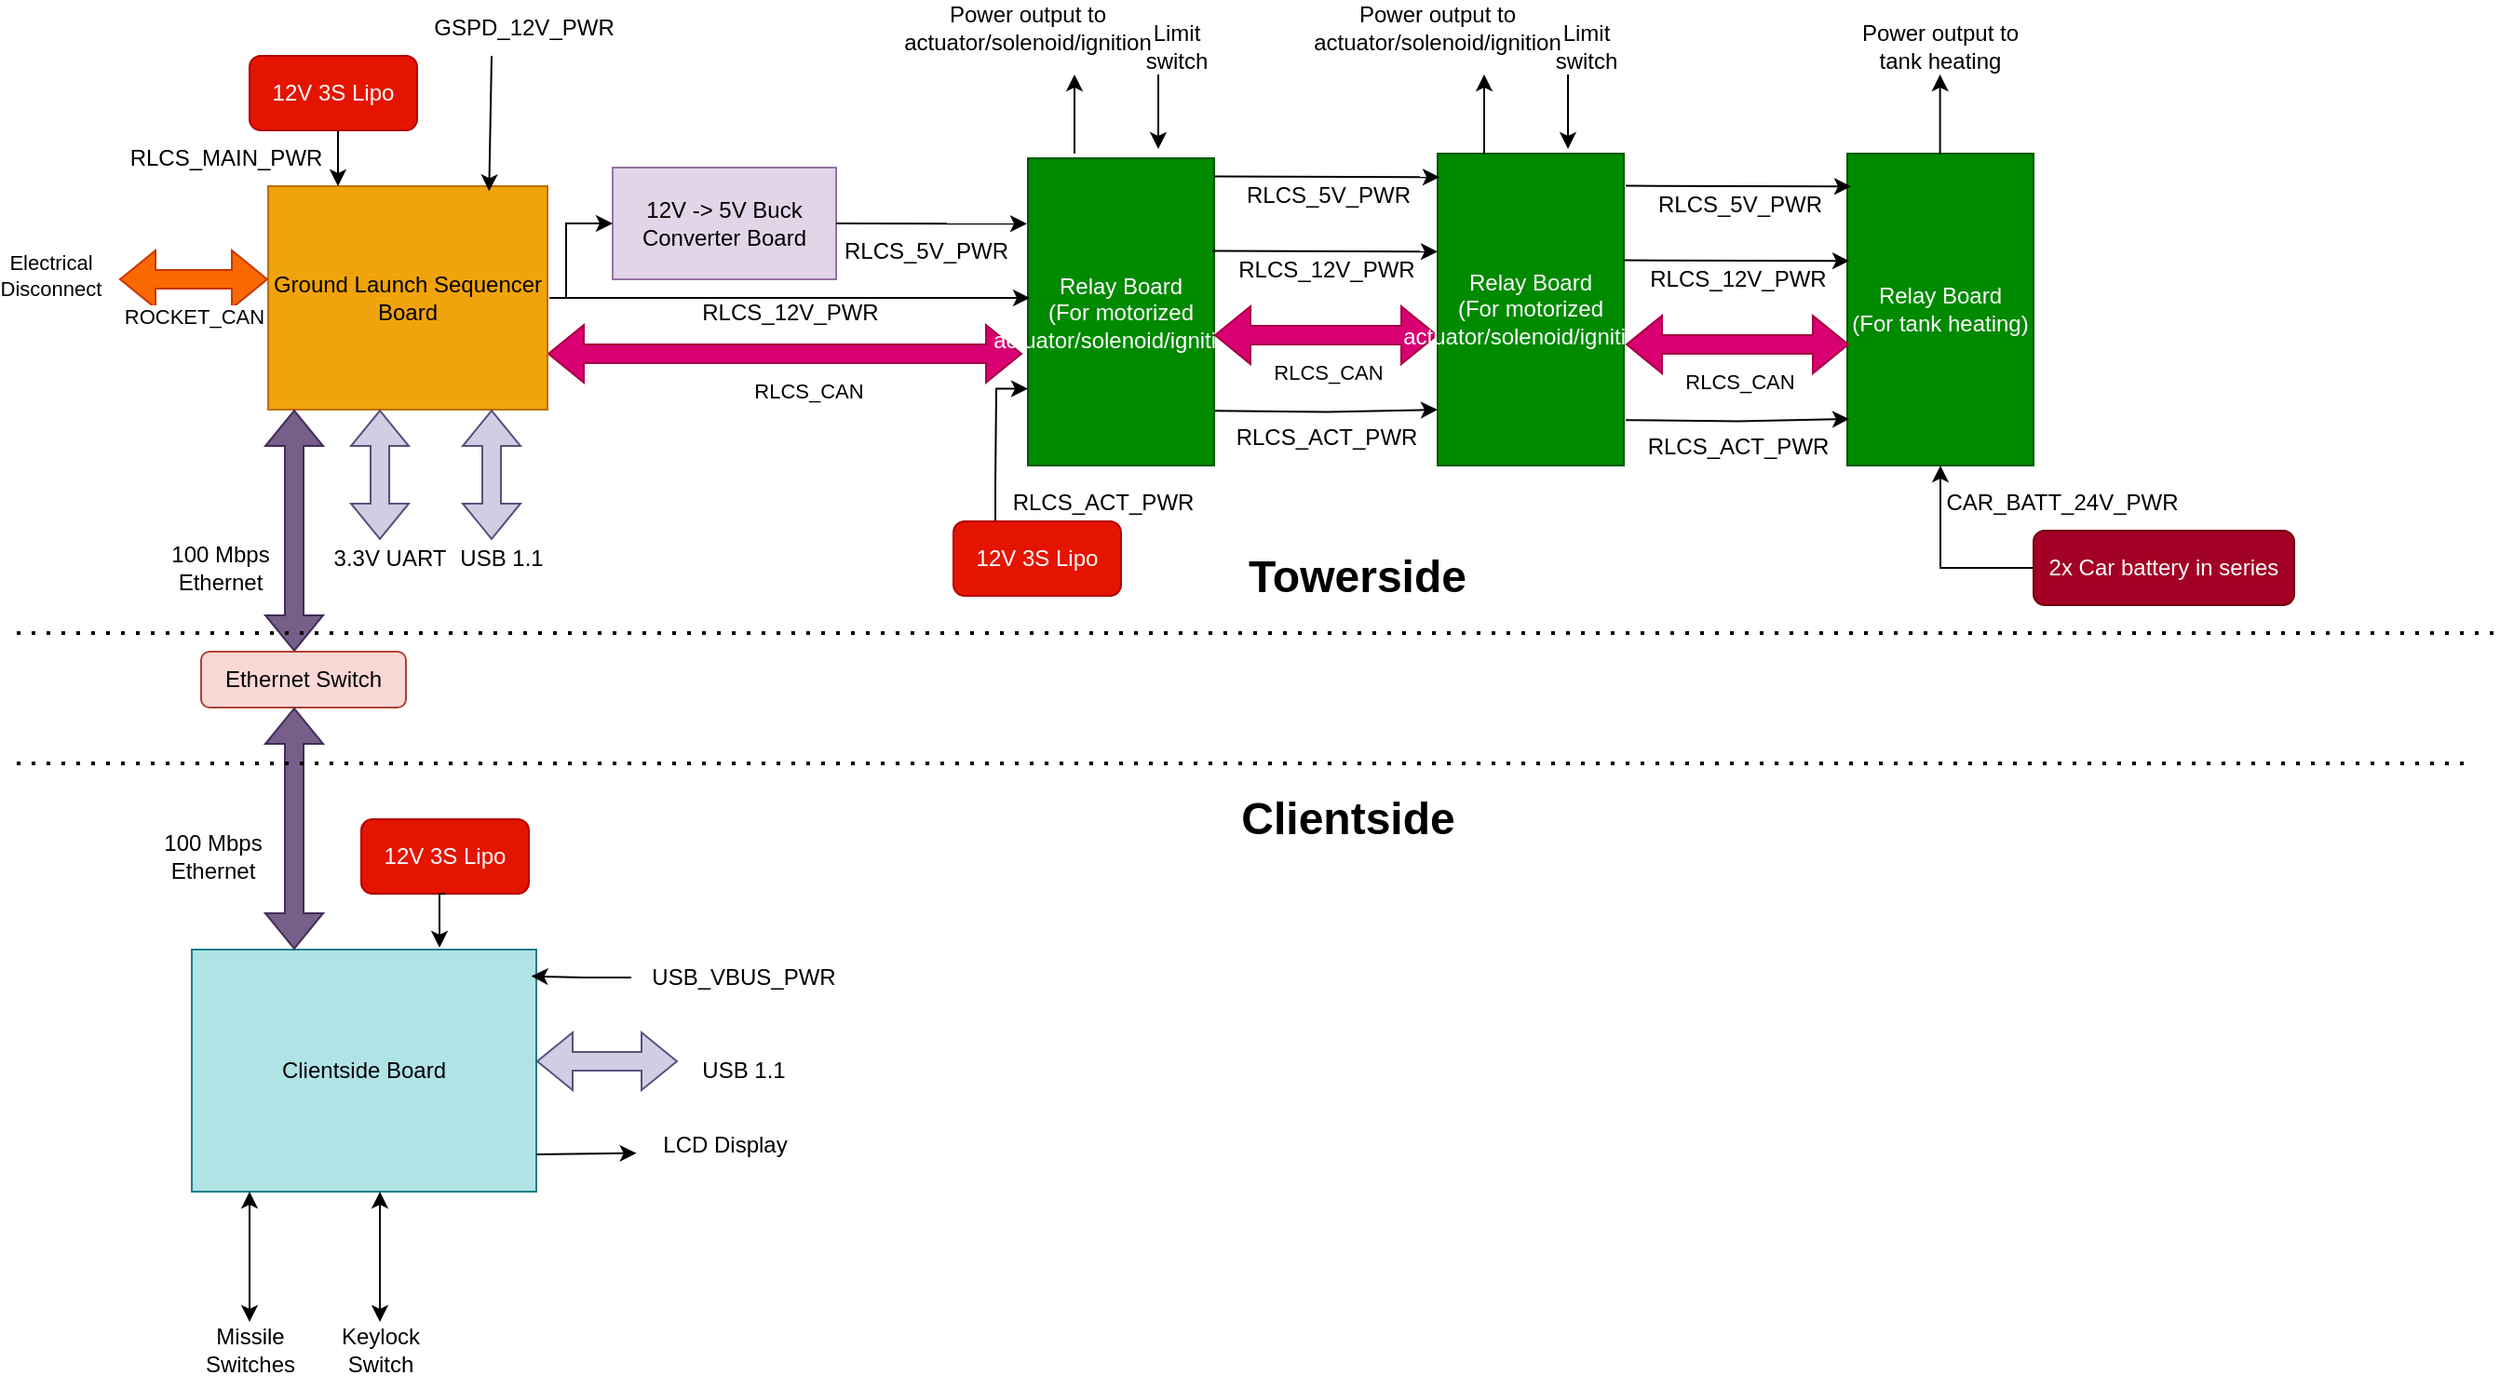 <mxfile version="28.2.5" pages="4">
  <diagram name="System Architecture" id="21cekb98lOXPzb_RpxWp">
    <mxGraphModel dx="2377" dy="1325" grid="1" gridSize="10" guides="1" tooltips="1" connect="1" arrows="1" fold="1" page="1" pageScale="1" pageWidth="827" pageHeight="1169" background="none" math="0" shadow="0">
      <root>
        <mxCell id="0" />
        <mxCell id="1" parent="0" />
        <mxCell id="pu4P01RbKX67M3HBGX0o-3" value="" style="shape=flexArrow;endArrow=classic;startArrow=classic;html=1;rounded=0;fillColor=#d80073;strokeColor=#A50040;exitX=1;exitY=0.5;exitDx=0;exitDy=0;" parent="1" edge="1">
          <mxGeometry width="100" height="100" relative="1" as="geometry">
            <mxPoint x="535" y="340" as="sourcePoint" />
            <mxPoint x="790" y="340" as="targetPoint" />
          </mxGeometry>
        </mxCell>
        <mxCell id="pu4P01RbKX67M3HBGX0o-4" value="RLCS_CAN" style="edgeLabel;html=1;align=center;verticalAlign=middle;resizable=0;points=[];" parent="pu4P01RbKX67M3HBGX0o-3" vertex="1" connectable="0">
          <mxGeometry x="0.105" y="-4" relative="1" as="geometry">
            <mxPoint x="-1" y="16" as="offset" />
          </mxGeometry>
        </mxCell>
        <mxCell id="pu4P01RbKX67M3HBGX0o-5" value="RLCS_12V_PWR" style="text;html=1;align=center;verticalAlign=middle;resizable=0;points=[];autosize=1;strokeColor=none;fillColor=none;" parent="1" vertex="1">
          <mxGeometry x="605" y="302.5" width="120" height="30" as="geometry" />
        </mxCell>
        <mxCell id="pu4P01RbKX67M3HBGX0o-6" value="Ground Launch Sequencer Board" style="rounded=0;whiteSpace=wrap;html=1;fillColor=#f0a30a;fontColor=#000000;strokeColor=#BD7000;" parent="1" vertex="1">
          <mxGeometry x="385" y="250" width="150" height="120" as="geometry" />
        </mxCell>
        <mxCell id="pu4P01RbKX67M3HBGX0o-26" style="edgeStyle=orthogonalEdgeStyle;rounded=0;orthogonalLoop=1;jettySize=auto;html=1;exitX=1;exitY=0.75;exitDx=0;exitDy=0;entryX=0;entryY=0.75;entryDx=0;entryDy=0;" parent="1" edge="1">
          <mxGeometry relative="1" as="geometry">
            <mxPoint x="893" y="370.65" as="sourcePoint" />
            <mxPoint x="1013" y="370.025" as="targetPoint" />
          </mxGeometry>
        </mxCell>
        <mxCell id="pu4P01RbKX67M3HBGX0o-7" value="&lt;div&gt;Relay Board&lt;/div&gt;&lt;div&gt;(For motorized actuator/solenoid/ignition)&lt;/div&gt;" style="rounded=0;whiteSpace=wrap;html=1;fillColor=#008a00;fontColor=#ffffff;strokeColor=#005700;" parent="1" vertex="1">
          <mxGeometry x="793" y="235" width="100" height="165" as="geometry" />
        </mxCell>
        <mxCell id="pu4P01RbKX67M3HBGX0o-10" value="" style="shape=flexArrow;endArrow=classic;startArrow=classic;html=1;rounded=0;fillColor=#d80073;strokeColor=#A50040;entryX=0;entryY=0.463;entryDx=0;entryDy=0;entryPerimeter=0;" parent="1" edge="1">
          <mxGeometry width="100" height="100" relative="1" as="geometry">
            <mxPoint x="893" y="330" as="sourcePoint" />
            <mxPoint x="1013" y="330.053" as="targetPoint" />
          </mxGeometry>
        </mxCell>
        <mxCell id="pu4P01RbKX67M3HBGX0o-11" value="RLCS_CAN" style="edgeLabel;html=1;align=center;verticalAlign=middle;resizable=0;points=[];" parent="pu4P01RbKX67M3HBGX0o-10" vertex="1" connectable="0">
          <mxGeometry x="0.105" y="-4" relative="1" as="geometry">
            <mxPoint x="-6" y="16" as="offset" />
          </mxGeometry>
        </mxCell>
        <mxCell id="pu4P01RbKX67M3HBGX0o-12" value="RLCS_12V_PWR" style="text;html=1;align=center;verticalAlign=middle;resizable=0;points=[];autosize=1;strokeColor=none;fillColor=none;" parent="1" vertex="1">
          <mxGeometry x="893" y="280" width="120" height="30" as="geometry" />
        </mxCell>
        <mxCell id="pu4P01RbKX67M3HBGX0o-13" value="&lt;div&gt;Relay Board&lt;/div&gt;&lt;div&gt;(For motorized actuator/solenoid/ignition)&lt;/div&gt;" style="rounded=0;whiteSpace=wrap;html=1;fillColor=#008a00;fontColor=#ffffff;strokeColor=#005700;" parent="1" vertex="1">
          <mxGeometry x="1013" y="232.5" width="100" height="167.5" as="geometry" />
        </mxCell>
        <mxCell id="pu4P01RbKX67M3HBGX0o-16" value="RLCS_ACT_PWR" style="text;html=1;align=center;verticalAlign=middle;resizable=0;points=[];autosize=1;strokeColor=none;fillColor=none;" parent="1" vertex="1">
          <mxGeometry x="893" y="370" width="120" height="30" as="geometry" />
        </mxCell>
        <mxCell id="pu4P01RbKX67M3HBGX0o-25" style="edgeStyle=orthogonalEdgeStyle;rounded=0;orthogonalLoop=1;jettySize=auto;html=1;exitX=0.25;exitY=0;exitDx=0;exitDy=0;entryX=0;entryY=0.75;entryDx=0;entryDy=0;" parent="1" source="pu4P01RbKX67M3HBGX0o-18" target="pu4P01RbKX67M3HBGX0o-7" edge="1">
          <mxGeometry relative="1" as="geometry">
            <Array as="points">
              <mxPoint x="776" y="410" />
              <mxPoint x="776" y="359" />
            </Array>
          </mxGeometry>
        </mxCell>
        <mxCell id="pu4P01RbKX67M3HBGX0o-18" value="12V 3S Lipo" style="rounded=1;whiteSpace=wrap;html=1;fillColor=#e51400;fontColor=#ffffff;strokeColor=#B20000;" parent="1" vertex="1">
          <mxGeometry x="753" y="430" width="90" height="40" as="geometry" />
        </mxCell>
        <mxCell id="pu4P01RbKX67M3HBGX0o-20" value="RLCS_ACT_PWR" style="text;html=1;align=center;verticalAlign=middle;resizable=0;points=[];autosize=1;strokeColor=none;fillColor=none;" parent="1" vertex="1">
          <mxGeometry x="773" y="405" width="120" height="30" as="geometry" />
        </mxCell>
        <mxCell id="pu4P01RbKX67M3HBGX0o-22" value="" style="endArrow=classic;html=1;rounded=0;entryX=0;entryY=0.273;entryDx=0;entryDy=0;exitX=1;exitY=0.25;exitDx=0;exitDy=0;entryPerimeter=0;" parent="1" edge="1">
          <mxGeometry width="50" height="50" relative="1" as="geometry">
            <mxPoint x="536" y="310" as="sourcePoint" />
            <mxPoint x="794" y="310.045" as="targetPoint" />
          </mxGeometry>
        </mxCell>
        <mxCell id="pu4P01RbKX67M3HBGX0o-27" value="" style="shape=flexArrow;endArrow=classic;startArrow=classic;html=1;rounded=0;fillColor=#76608a;strokeColor=#432D57;" parent="1" edge="1">
          <mxGeometry width="100" height="100" relative="1" as="geometry">
            <mxPoint x="399" y="500" as="sourcePoint" />
            <mxPoint x="399" y="370" as="targetPoint" />
          </mxGeometry>
        </mxCell>
        <mxCell id="pu4P01RbKX67M3HBGX0o-28" value="" style="shape=flexArrow;endArrow=classic;startArrow=classic;html=1;rounded=0;fillColor=#d0cee2;strokeColor=#56517e;" parent="1" edge="1">
          <mxGeometry width="100" height="100" relative="1" as="geometry">
            <mxPoint x="505" y="440" as="sourcePoint" />
            <mxPoint x="505" y="370" as="targetPoint" />
          </mxGeometry>
        </mxCell>
        <mxCell id="pu4P01RbKX67M3HBGX0o-29" value="&lt;div&gt;100 Mbps&lt;/div&gt;&lt;div&gt;Ethernet&lt;/div&gt;" style="text;html=1;align=center;verticalAlign=middle;resizable=0;points=[];autosize=1;strokeColor=none;fillColor=none;" parent="1" vertex="1">
          <mxGeometry x="319" y="435" width="80" height="40" as="geometry" />
        </mxCell>
        <mxCell id="pu4P01RbKX67M3HBGX0o-30" value="USB 1.1" style="text;html=1;align=center;verticalAlign=middle;resizable=0;points=[];autosize=1;strokeColor=none;fillColor=none;" parent="1" vertex="1">
          <mxGeometry x="475" y="435" width="70" height="30" as="geometry" />
        </mxCell>
        <mxCell id="pu4P01RbKX67M3HBGX0o-32" style="edgeStyle=orthogonalEdgeStyle;rounded=0;orthogonalLoop=1;jettySize=auto;html=1;exitX=0.75;exitY=1;exitDx=0;exitDy=0;entryX=0.25;entryY=0;entryDx=0;entryDy=0;" parent="1" source="pu4P01RbKX67M3HBGX0o-31" target="pu4P01RbKX67M3HBGX0o-6" edge="1">
          <mxGeometry relative="1" as="geometry" />
        </mxCell>
        <mxCell id="pu4P01RbKX67M3HBGX0o-31" value="12V 3S Lipo" style="rounded=1;whiteSpace=wrap;html=1;fillColor=#e51400;fontColor=#ffffff;strokeColor=#B20000;" parent="1" vertex="1">
          <mxGeometry x="375" y="180" width="90" height="40" as="geometry" />
        </mxCell>
        <mxCell id="pu4P01RbKX67M3HBGX0o-33" value="" style="endArrow=classic;html=1;rounded=0;entryX=0.791;entryY=0.022;entryDx=0;entryDy=0;entryPerimeter=0;" parent="1" target="pu4P01RbKX67M3HBGX0o-6" edge="1">
          <mxGeometry width="50" height="50" relative="1" as="geometry">
            <mxPoint x="505" y="180" as="sourcePoint" />
            <mxPoint x="555" y="130" as="targetPoint" />
          </mxGeometry>
        </mxCell>
        <mxCell id="pu4P01RbKX67M3HBGX0o-34" value="GSPD_12V_PWR" style="text;html=1;align=center;verticalAlign=middle;whiteSpace=wrap;rounded=0;" parent="1" vertex="1">
          <mxGeometry x="475" y="150" width="95" height="30" as="geometry" />
        </mxCell>
        <mxCell id="pu4P01RbKX67M3HBGX0o-36" value="Ethernet Switch" style="rounded=1;whiteSpace=wrap;html=1;fillColor=#fad9d5;strokeColor=#ae4132;" parent="1" vertex="1">
          <mxGeometry x="349" y="500" width="110" height="30" as="geometry" />
        </mxCell>
        <mxCell id="pu4P01RbKX67M3HBGX0o-37" value="Clientside Board" style="rounded=0;whiteSpace=wrap;html=1;fillColor=#b0e3e6;strokeColor=#0e8088;" parent="1" vertex="1">
          <mxGeometry x="344" y="660" width="185" height="130" as="geometry" />
        </mxCell>
        <mxCell id="pu4P01RbKX67M3HBGX0o-38" value="&lt;div&gt;100 Mbps&lt;/div&gt;&lt;div&gt;Ethernet&lt;/div&gt;" style="text;html=1;align=center;verticalAlign=middle;resizable=0;points=[];autosize=1;strokeColor=none;fillColor=none;" parent="1" vertex="1">
          <mxGeometry x="315" y="590" width="80" height="40" as="geometry" />
        </mxCell>
        <mxCell id="pu4P01RbKX67M3HBGX0o-39" value="" style="shape=flexArrow;endArrow=classic;startArrow=classic;html=1;rounded=0;fillColor=#76608a;strokeColor=#432D57;" parent="1" edge="1">
          <mxGeometry width="100" height="100" relative="1" as="geometry">
            <mxPoint x="399" y="660" as="sourcePoint" />
            <mxPoint x="399" y="530" as="targetPoint" />
          </mxGeometry>
        </mxCell>
        <mxCell id="pu4P01RbKX67M3HBGX0o-40" value="RLCS_MAIN_PWR" style="text;html=1;align=center;verticalAlign=middle;whiteSpace=wrap;rounded=0;" parent="1" vertex="1">
          <mxGeometry x="315" y="220" width="95" height="30" as="geometry" />
        </mxCell>
        <mxCell id="pu4P01RbKX67M3HBGX0o-42" value="" style="shape=flexArrow;endArrow=classic;startArrow=classic;html=1;rounded=0;fillColor=#fa6800;strokeColor=#C73500;" parent="1" edge="1">
          <mxGeometry width="100" height="100" relative="1" as="geometry">
            <mxPoint x="305" y="300" as="sourcePoint" />
            <mxPoint x="385" y="300" as="targetPoint" />
          </mxGeometry>
        </mxCell>
        <mxCell id="pu4P01RbKX67M3HBGX0o-43" value="ROCKET_CAN" style="edgeLabel;html=1;align=center;verticalAlign=middle;resizable=0;points=[];" parent="pu4P01RbKX67M3HBGX0o-42" vertex="1" connectable="0">
          <mxGeometry x="0.105" y="-4" relative="1" as="geometry">
            <mxPoint x="-4" y="16" as="offset" />
          </mxGeometry>
        </mxCell>
        <mxCell id="pu4P01RbKX67M3HBGX0o-44" value="&lt;div&gt;Electrical&lt;/div&gt;&lt;div&gt;Disconnect&lt;/div&gt;" style="edgeLabel;html=1;align=center;verticalAlign=middle;resizable=0;points=[];" parent="1" vertex="1" connectable="0">
          <mxGeometry x="300" y="360" as="geometry">
            <mxPoint x="-32" y="-62" as="offset" />
          </mxGeometry>
        </mxCell>
        <mxCell id="pu4P01RbKX67M3HBGX0o-45" value="" style="endArrow=none;dashed=1;html=1;dashPattern=1 3;strokeWidth=2;rounded=0;" parent="1" edge="1">
          <mxGeometry width="50" height="50" relative="1" as="geometry">
            <mxPoint x="250" y="490" as="sourcePoint" />
            <mxPoint x="1580" y="490" as="targetPoint" />
          </mxGeometry>
        </mxCell>
        <mxCell id="pu4P01RbKX67M3HBGX0o-46" value="&lt;h1&gt;Towerside&lt;/h1&gt;" style="text;html=1;align=center;verticalAlign=middle;whiteSpace=wrap;rounded=0;" parent="1" vertex="1">
          <mxGeometry x="940" y="445" width="60" height="30" as="geometry" />
        </mxCell>
        <mxCell id="pu4P01RbKX67M3HBGX0o-47" value="" style="endArrow=none;dashed=1;html=1;dashPattern=1 3;strokeWidth=2;rounded=0;" parent="1" edge="1">
          <mxGeometry width="50" height="50" relative="1" as="geometry">
            <mxPoint x="250" y="560" as="sourcePoint" />
            <mxPoint x="1570" y="560" as="targetPoint" />
          </mxGeometry>
        </mxCell>
        <mxCell id="pu4P01RbKX67M3HBGX0o-48" value="&lt;h1&gt;Clientside&lt;/h1&gt;" style="text;html=1;align=center;verticalAlign=middle;whiteSpace=wrap;rounded=0;" parent="1" vertex="1">
          <mxGeometry x="935" y="575" width="60" height="30" as="geometry" />
        </mxCell>
        <mxCell id="pu4P01RbKX67M3HBGX0o-50" value="" style="endArrow=classic;html=1;rounded=0;" parent="1" edge="1">
          <mxGeometry width="50" height="50" relative="1" as="geometry">
            <mxPoint x="818" y="232.5" as="sourcePoint" />
            <mxPoint x="818" y="190" as="targetPoint" />
          </mxGeometry>
        </mxCell>
        <mxCell id="pu4P01RbKX67M3HBGX0o-51" value="Power output to actuator/solenoid/ignition" style="text;html=1;align=center;verticalAlign=middle;whiteSpace=wrap;rounded=0;" parent="1" vertex="1">
          <mxGeometry x="743" y="150" width="100" height="30" as="geometry" />
        </mxCell>
        <mxCell id="pu4P01RbKX67M3HBGX0o-52" value="" style="endArrow=classic;html=1;rounded=0;" parent="1" edge="1">
          <mxGeometry width="50" height="50" relative="1" as="geometry">
            <mxPoint x="863" y="190" as="sourcePoint" />
            <mxPoint x="863" y="230" as="targetPoint" />
          </mxGeometry>
        </mxCell>
        <mxCell id="pu4P01RbKX67M3HBGX0o-53" value="&lt;div&gt;Limit switch&lt;/div&gt;" style="text;html=1;align=center;verticalAlign=middle;whiteSpace=wrap;rounded=0;" parent="1" vertex="1">
          <mxGeometry x="843" y="160" width="60" height="30" as="geometry" />
        </mxCell>
        <mxCell id="pu4P01RbKX67M3HBGX0o-57" value="" style="endArrow=classic;html=1;rounded=0;" parent="1" edge="1">
          <mxGeometry width="50" height="50" relative="1" as="geometry">
            <mxPoint x="1038" y="232.5" as="sourcePoint" />
            <mxPoint x="1038" y="190" as="targetPoint" />
          </mxGeometry>
        </mxCell>
        <mxCell id="pu4P01RbKX67M3HBGX0o-58" value="Power output to actuator/solenoid/ignition" style="text;html=1;align=center;verticalAlign=middle;whiteSpace=wrap;rounded=0;" parent="1" vertex="1">
          <mxGeometry x="963" y="150" width="100" height="30" as="geometry" />
        </mxCell>
        <mxCell id="pu4P01RbKX67M3HBGX0o-59" value="" style="endArrow=classic;html=1;rounded=0;" parent="1" edge="1">
          <mxGeometry width="50" height="50" relative="1" as="geometry">
            <mxPoint x="1083" y="190" as="sourcePoint" />
            <mxPoint x="1083" y="230" as="targetPoint" />
          </mxGeometry>
        </mxCell>
        <mxCell id="pu4P01RbKX67M3HBGX0o-60" value="&lt;div&gt;Limit switch&lt;/div&gt;" style="text;html=1;align=center;verticalAlign=middle;whiteSpace=wrap;rounded=0;" parent="1" vertex="1">
          <mxGeometry x="1063" y="160" width="60" height="30" as="geometry" />
        </mxCell>
        <mxCell id="pu4P01RbKX67M3HBGX0o-65" value="&lt;div&gt;Relay Board&lt;/div&gt;&lt;div&gt;(For tank heating)&lt;/div&gt;" style="rounded=0;whiteSpace=wrap;html=1;fillColor=#008a00;fontColor=#ffffff;strokeColor=#005700;" parent="1" vertex="1">
          <mxGeometry x="1233" y="232.5" width="100" height="167.5" as="geometry" />
        </mxCell>
        <mxCell id="pu4P01RbKX67M3HBGX0o-68" value="" style="endArrow=classic;html=1;rounded=0;entryX=0.01;entryY=0.301;entryDx=0;entryDy=0;entryPerimeter=0;" parent="1" edge="1">
          <mxGeometry width="50" height="50" relative="1" as="geometry">
            <mxPoint x="892" y="284.76" as="sourcePoint" />
            <mxPoint x="1013" y="285.178" as="targetPoint" />
          </mxGeometry>
        </mxCell>
        <mxCell id="pu4P01RbKX67M3HBGX0o-69" value="Power output to tank heating" style="text;html=1;align=center;verticalAlign=middle;whiteSpace=wrap;rounded=0;" parent="1" vertex="1">
          <mxGeometry x="1233" y="160" width="100" height="30" as="geometry" />
        </mxCell>
        <mxCell id="pu4P01RbKX67M3HBGX0o-70" value="" style="endArrow=classic;html=1;rounded=0;" parent="1" edge="1">
          <mxGeometry width="50" height="50" relative="1" as="geometry">
            <mxPoint x="1282.81" y="232.5" as="sourcePoint" />
            <mxPoint x="1282.81" y="190" as="targetPoint" />
          </mxGeometry>
        </mxCell>
        <mxCell id="pu4P01RbKX67M3HBGX0o-71" value="CAR_BATT_24V_PWR" style="text;html=1;align=center;verticalAlign=middle;resizable=0;points=[];autosize=1;strokeColor=none;fillColor=none;" parent="1" vertex="1">
          <mxGeometry x="1273" y="405" width="150" height="30" as="geometry" />
        </mxCell>
        <mxCell id="pu4P01RbKX67M3HBGX0o-72" value="2x Car battery in series" style="rounded=1;whiteSpace=wrap;html=1;fillColor=#a20025;fontColor=#ffffff;strokeColor=#6F0000;" parent="1" vertex="1">
          <mxGeometry x="1333" y="435" width="140" height="40" as="geometry" />
        </mxCell>
        <mxCell id="pu4P01RbKX67M3HBGX0o-73" value="" style="endArrow=classic;html=1;rounded=0;entryX=0.5;entryY=1;entryDx=0;entryDy=0;" parent="1" target="pu4P01RbKX67M3HBGX0o-65" edge="1">
          <mxGeometry width="50" height="50" relative="1" as="geometry">
            <mxPoint x="1333" y="455" as="sourcePoint" />
            <mxPoint x="1383" y="405" as="targetPoint" />
            <Array as="points">
              <mxPoint x="1283" y="455" />
            </Array>
          </mxGeometry>
        </mxCell>
        <mxCell id="pu4P01RbKX67M3HBGX0o-74" value="" style="endArrow=classic;startArrow=classic;html=1;rounded=0;" parent="1" edge="1">
          <mxGeometry width="50" height="50" relative="1" as="geometry">
            <mxPoint x="375" y="860" as="sourcePoint" />
            <mxPoint x="375" y="790" as="targetPoint" />
          </mxGeometry>
        </mxCell>
        <mxCell id="pu4P01RbKX67M3HBGX0o-75" value="&lt;div&gt;Missile&lt;/div&gt;&lt;div&gt;Switches&lt;/div&gt;" style="text;html=1;align=center;verticalAlign=middle;resizable=0;points=[];autosize=1;strokeColor=none;fillColor=none;" parent="1" vertex="1">
          <mxGeometry x="340" y="855" width="70" height="40" as="geometry" />
        </mxCell>
        <mxCell id="pu4P01RbKX67M3HBGX0o-77" value="" style="shape=flexArrow;endArrow=classic;startArrow=classic;html=1;rounded=0;fillColor=#d0cee2;strokeColor=#56517e;" parent="1" edge="1">
          <mxGeometry width="100" height="100" relative="1" as="geometry">
            <mxPoint x="445" y="440" as="sourcePoint" />
            <mxPoint x="445" y="370" as="targetPoint" />
          </mxGeometry>
        </mxCell>
        <mxCell id="pu4P01RbKX67M3HBGX0o-78" value="3.3V UART" style="text;html=1;align=center;verticalAlign=middle;resizable=0;points=[];autosize=1;strokeColor=none;fillColor=none;" parent="1" vertex="1">
          <mxGeometry x="410" y="435" width="80" height="30" as="geometry" />
        </mxCell>
        <mxCell id="pu4P01RbKX67M3HBGX0o-79" value="12V 3S Lipo" style="rounded=1;whiteSpace=wrap;html=1;fillColor=#e51400;fontColor=#ffffff;strokeColor=#B20000;" parent="1" vertex="1">
          <mxGeometry x="435" y="590" width="90" height="40" as="geometry" />
        </mxCell>
        <mxCell id="pu4P01RbKX67M3HBGX0o-80" style="edgeStyle=orthogonalEdgeStyle;rounded=0;orthogonalLoop=1;jettySize=auto;html=1;exitX=0.5;exitY=1;exitDx=0;exitDy=0;entryX=0.719;entryY=-0.008;entryDx=0;entryDy=0;entryPerimeter=0;" parent="1" source="pu4P01RbKX67M3HBGX0o-79" target="pu4P01RbKX67M3HBGX0o-37" edge="1">
          <mxGeometry relative="1" as="geometry" />
        </mxCell>
        <mxCell id="pu4P01RbKX67M3HBGX0o-81" value="" style="endArrow=classic;startArrow=classic;html=1;rounded=0;" parent="1" edge="1">
          <mxGeometry width="50" height="50" relative="1" as="geometry">
            <mxPoint x="445" y="860" as="sourcePoint" />
            <mxPoint x="445" y="790" as="targetPoint" />
          </mxGeometry>
        </mxCell>
        <mxCell id="pu4P01RbKX67M3HBGX0o-82" value="&lt;div&gt;Keylock&lt;/div&gt;&lt;div&gt;Switch&lt;/div&gt;" style="text;html=1;align=center;verticalAlign=middle;resizable=0;points=[];autosize=1;strokeColor=none;fillColor=none;" parent="1" vertex="1">
          <mxGeometry x="410" y="855" width="70" height="40" as="geometry" />
        </mxCell>
        <mxCell id="pu4P01RbKX67M3HBGX0o-83" value="&lt;div&gt;LCD Display&lt;/div&gt;" style="text;html=1;align=center;verticalAlign=middle;resizable=0;points=[];autosize=1;strokeColor=none;fillColor=none;" parent="1" vertex="1">
          <mxGeometry x="585" y="750" width="90" height="30" as="geometry" />
        </mxCell>
        <mxCell id="pu4P01RbKX67M3HBGX0o-84" value="" style="endArrow=classic;html=1;rounded=0;entryX=-0.024;entryY=0.644;entryDx=0;entryDy=0;entryPerimeter=0;" parent="1" target="pu4P01RbKX67M3HBGX0o-83" edge="1">
          <mxGeometry width="50" height="50" relative="1" as="geometry">
            <mxPoint x="529" y="770" as="sourcePoint" />
            <mxPoint x="579" y="720" as="targetPoint" />
          </mxGeometry>
        </mxCell>
        <mxCell id="pu4P01RbKX67M3HBGX0o-87" value="" style="shape=flexArrow;endArrow=classic;startArrow=classic;html=1;rounded=0;fillColor=#d0cee2;strokeColor=#56517e;entryX=0.994;entryY=0.444;entryDx=0;entryDy=0;entryPerimeter=0;" parent="1" edge="1">
          <mxGeometry width="100" height="100" relative="1" as="geometry">
            <mxPoint x="605" y="720" as="sourcePoint" />
            <mxPoint x="529.0" y="720" as="targetPoint" />
          </mxGeometry>
        </mxCell>
        <mxCell id="pu4P01RbKX67M3HBGX0o-88" value="USB 1.1" style="text;html=1;align=center;verticalAlign=middle;resizable=0;points=[];autosize=1;strokeColor=none;fillColor=none;" parent="1" vertex="1">
          <mxGeometry x="605" y="710" width="70" height="30" as="geometry" />
        </mxCell>
        <mxCell id="pu4P01RbKX67M3HBGX0o-89" value="USB_VBUS_PWR" style="text;html=1;align=center;verticalAlign=middle;resizable=0;points=[];autosize=1;strokeColor=none;fillColor=none;" parent="1" vertex="1">
          <mxGeometry x="580" y="660" width="120" height="30" as="geometry" />
        </mxCell>
        <mxCell id="pu4P01RbKX67M3HBGX0o-90" style="edgeStyle=orthogonalEdgeStyle;rounded=0;orthogonalLoop=1;jettySize=auto;html=1;entryX=0.985;entryY=0.11;entryDx=0;entryDy=0;entryPerimeter=0;" parent="1" source="pu4P01RbKX67M3HBGX0o-89" target="pu4P01RbKX67M3HBGX0o-37" edge="1">
          <mxGeometry relative="1" as="geometry" />
        </mxCell>
        <mxCell id="Ey_iDNiBJkRULZM1b-Wu-1" value="12V -&amp;gt; 5V Buck Converter Board" style="rounded=0;whiteSpace=wrap;html=1;fillColor=#e1d5e7;strokeColor=#9673a6;" vertex="1" parent="1">
          <mxGeometry x="570" y="240" width="120" height="60" as="geometry" />
        </mxCell>
        <mxCell id="Ey_iDNiBJkRULZM1b-Wu-2" value="" style="endArrow=classic;html=1;rounded=0;entryX=0;entryY=0.5;entryDx=0;entryDy=0;" edge="1" parent="1" target="Ey_iDNiBJkRULZM1b-Wu-1">
          <mxGeometry width="50" height="50" relative="1" as="geometry">
            <mxPoint x="545" y="310" as="sourcePoint" />
            <mxPoint x="595" y="260" as="targetPoint" />
            <Array as="points">
              <mxPoint x="545" y="270" />
            </Array>
          </mxGeometry>
        </mxCell>
        <mxCell id="Ey_iDNiBJkRULZM1b-Wu-3" value="" style="endArrow=classic;html=1;rounded=0;entryX=-0.005;entryY=0.213;entryDx=0;entryDy=0;entryPerimeter=0;" edge="1" parent="1" target="pu4P01RbKX67M3HBGX0o-7">
          <mxGeometry width="50" height="50" relative="1" as="geometry">
            <mxPoint x="690" y="270" as="sourcePoint" />
            <mxPoint x="790" y="270" as="targetPoint" />
          </mxGeometry>
        </mxCell>
        <mxCell id="Ey_iDNiBJkRULZM1b-Wu-4" value="RLCS_5V_PWR" style="text;html=1;align=center;verticalAlign=middle;resizable=0;points=[];autosize=1;strokeColor=none;fillColor=none;" vertex="1" parent="1">
          <mxGeometry x="683" y="270" width="110" height="30" as="geometry" />
        </mxCell>
        <mxCell id="Ey_iDNiBJkRULZM1b-Wu-5" value="RLCS_5V_PWR" style="text;html=1;align=center;verticalAlign=middle;resizable=0;points=[];autosize=1;strokeColor=none;fillColor=none;" vertex="1" parent="1">
          <mxGeometry x="899" y="240" width="110" height="30" as="geometry" />
        </mxCell>
        <mxCell id="Ey_iDNiBJkRULZM1b-Wu-6" value="" style="endArrow=classic;html=1;rounded=0;entryX=0.01;entryY=0.301;entryDx=0;entryDy=0;entryPerimeter=0;" edge="1" parent="1">
          <mxGeometry width="50" height="50" relative="1" as="geometry">
            <mxPoint x="893" y="244.76" as="sourcePoint" />
            <mxPoint x="1014" y="245.178" as="targetPoint" />
          </mxGeometry>
        </mxCell>
        <mxCell id="Ey_iDNiBJkRULZM1b-Wu-7" style="edgeStyle=orthogonalEdgeStyle;rounded=0;orthogonalLoop=1;jettySize=auto;html=1;exitX=1;exitY=0.75;exitDx=0;exitDy=0;entryX=0;entryY=0.75;entryDx=0;entryDy=0;" edge="1" parent="1">
          <mxGeometry relative="1" as="geometry">
            <mxPoint x="1114" y="375.65" as="sourcePoint" />
            <mxPoint x="1234" y="375.025" as="targetPoint" />
          </mxGeometry>
        </mxCell>
        <mxCell id="Ey_iDNiBJkRULZM1b-Wu-8" value="" style="shape=flexArrow;endArrow=classic;startArrow=classic;html=1;rounded=0;fillColor=#d80073;strokeColor=#A50040;entryX=0;entryY=0.463;entryDx=0;entryDy=0;entryPerimeter=0;" edge="1" parent="1">
          <mxGeometry width="100" height="100" relative="1" as="geometry">
            <mxPoint x="1114" y="335" as="sourcePoint" />
            <mxPoint x="1234" y="335.053" as="targetPoint" />
          </mxGeometry>
        </mxCell>
        <mxCell id="Ey_iDNiBJkRULZM1b-Wu-9" value="RLCS_CAN" style="edgeLabel;html=1;align=center;verticalAlign=middle;resizable=0;points=[];" vertex="1" connectable="0" parent="Ey_iDNiBJkRULZM1b-Wu-8">
          <mxGeometry x="0.105" y="-4" relative="1" as="geometry">
            <mxPoint x="-6" y="16" as="offset" />
          </mxGeometry>
        </mxCell>
        <mxCell id="Ey_iDNiBJkRULZM1b-Wu-10" value="RLCS_12V_PWR" style="text;html=1;align=center;verticalAlign=middle;resizable=0;points=[];autosize=1;strokeColor=none;fillColor=none;" vertex="1" parent="1">
          <mxGeometry x="1114" y="285" width="120" height="30" as="geometry" />
        </mxCell>
        <mxCell id="Ey_iDNiBJkRULZM1b-Wu-11" value="RLCS_ACT_PWR" style="text;html=1;align=center;verticalAlign=middle;resizable=0;points=[];autosize=1;strokeColor=none;fillColor=none;" vertex="1" parent="1">
          <mxGeometry x="1114" y="375" width="120" height="30" as="geometry" />
        </mxCell>
        <mxCell id="Ey_iDNiBJkRULZM1b-Wu-12" value="" style="endArrow=classic;html=1;rounded=0;entryX=0.01;entryY=0.301;entryDx=0;entryDy=0;entryPerimeter=0;" edge="1" parent="1">
          <mxGeometry width="50" height="50" relative="1" as="geometry">
            <mxPoint x="1113" y="289.76" as="sourcePoint" />
            <mxPoint x="1234" y="290.178" as="targetPoint" />
          </mxGeometry>
        </mxCell>
        <mxCell id="Ey_iDNiBJkRULZM1b-Wu-13" value="RLCS_5V_PWR" style="text;html=1;align=center;verticalAlign=middle;resizable=0;points=[];autosize=1;strokeColor=none;fillColor=none;" vertex="1" parent="1">
          <mxGeometry x="1120" y="245" width="110" height="30" as="geometry" />
        </mxCell>
        <mxCell id="Ey_iDNiBJkRULZM1b-Wu-14" value="" style="endArrow=classic;html=1;rounded=0;entryX=0.01;entryY=0.301;entryDx=0;entryDy=0;entryPerimeter=0;" edge="1" parent="1">
          <mxGeometry width="50" height="50" relative="1" as="geometry">
            <mxPoint x="1114" y="249.76" as="sourcePoint" />
            <mxPoint x="1235" y="250.178" as="targetPoint" />
          </mxGeometry>
        </mxCell>
      </root>
    </mxGraphModel>
  </diagram>
  <diagram id="gSqf4aXHBQe4CGsvw2W1" name="Ground Launch Sequencer Board">
    <mxGraphModel dx="1426" dy="795" grid="1" gridSize="10" guides="1" tooltips="1" connect="1" arrows="1" fold="1" page="1" pageScale="1" pageWidth="1169" pageHeight="827" math="0" shadow="0">
      <root>
        <mxCell id="0" />
        <mxCell id="1" parent="0" />
        <mxCell id="qdDsLHyzKveJU3ITfmSE-1" value="&lt;div&gt;Micro-Controller&lt;/div&gt;&lt;div&gt;STM32H753ZIT6&lt;/div&gt;" style="rounded=0;whiteSpace=wrap;html=1;fillColor=#e51400;strokeColor=#B20000;fontColor=#ffffff;" parent="1" vertex="1">
          <mxGeometry x="510" y="280" width="200" height="330" as="geometry" />
        </mxCell>
        <mxCell id="HoFPzHtr6OF-qo0QC_54-1" value="" style="endArrow=classic;startArrow=classic;html=1;rounded=0;" parent="1" edge="1">
          <mxGeometry width="50" height="50" relative="1" as="geometry">
            <mxPoint x="400" y="320" as="sourcePoint" />
            <mxPoint x="510" y="320" as="targetPoint" />
          </mxGeometry>
        </mxCell>
        <mxCell id="HoFPzHtr6OF-qo0QC_54-2" value="MII + MDIO" style="text;html=1;align=center;verticalAlign=middle;resizable=0;points=[];autosize=1;strokeColor=none;fillColor=none;" parent="1" vertex="1">
          <mxGeometry x="410" y="290" width="90" height="30" as="geometry" />
        </mxCell>
        <mxCell id="HoFPzHtr6OF-qo0QC_54-4" value="&lt;div&gt;Ethernet PHY&lt;/div&gt;&lt;div&gt;KSZ8001&lt;/div&gt;" style="rounded=0;whiteSpace=wrap;html=1;fillColor=#008a00;strokeColor=#005700;fontColor=#ffffff;" parent="1" vertex="1">
          <mxGeometry x="280" y="290" width="120" height="60" as="geometry" />
        </mxCell>
        <mxCell id="XH1Xhjpc8VRsZA--ubRQ-1" value="" style="endArrow=classic;startArrow=classic;html=1;rounded=0;" parent="1" edge="1">
          <mxGeometry width="50" height="50" relative="1" as="geometry">
            <mxPoint x="190" y="320" as="sourcePoint" />
            <mxPoint x="280" y="320" as="targetPoint" />
          </mxGeometry>
        </mxCell>
        <mxCell id="XH1Xhjpc8VRsZA--ubRQ-2" value="Ethernet" style="text;html=1;align=center;verticalAlign=middle;resizable=0;points=[];autosize=1;strokeColor=none;fillColor=none;" parent="1" vertex="1">
          <mxGeometry x="200" y="290" width="70" height="30" as="geometry" />
        </mxCell>
        <mxCell id="XH1Xhjpc8VRsZA--ubRQ-4" value="&lt;div&gt;Ethernet Jack with Magnet&lt;/div&gt;&lt;div&gt;RJMG1BD3B8K1ANR&lt;/div&gt;" style="rounded=0;whiteSpace=wrap;html=1;fillColor=#bac8d3;strokeColor=#23445d;" parent="1" vertex="1">
          <mxGeometry x="60" y="290" width="130" height="60" as="geometry" />
        </mxCell>
        <mxCell id="ubYwXcn9aYm7zvfCdxok-1" value="&lt;div&gt;CAN Transceiver&lt;/div&gt;&lt;div&gt;MCP2515&lt;/div&gt;" style="rounded=0;whiteSpace=wrap;html=1;fillColor=#CC6600;strokeColor=#BD7000;fontColor=#000000;" parent="1" vertex="1">
          <mxGeometry x="285" y="450" width="120" height="60" as="geometry" />
        </mxCell>
        <mxCell id="ubYwXcn9aYm7zvfCdxok-2" value="&lt;div&gt;CAN Transceiver&lt;/div&gt;&lt;div&gt;MCP2515&lt;/div&gt;" style="rounded=0;whiteSpace=wrap;html=1;fillColor=#CC6600;strokeColor=#BD7000;fontColor=#000000;" parent="1" vertex="1">
          <mxGeometry x="285" y="540" width="120" height="60" as="geometry" />
        </mxCell>
        <mxCell id="ubYwXcn9aYm7zvfCdxok-3" value="" style="endArrow=classic;startArrow=classic;html=1;rounded=0;" parent="1" edge="1">
          <mxGeometry width="50" height="50" relative="1" as="geometry">
            <mxPoint x="400" y="478.69" as="sourcePoint" />
            <mxPoint x="510" y="478.69" as="targetPoint" />
          </mxGeometry>
        </mxCell>
        <mxCell id="ubYwXcn9aYm7zvfCdxok-4" value="CAN TX/RX" style="text;html=1;align=center;verticalAlign=middle;resizable=0;points=[];autosize=1;strokeColor=none;fillColor=none;" parent="1" vertex="1">
          <mxGeometry x="410" y="480" width="90" height="30" as="geometry" />
        </mxCell>
        <mxCell id="ubYwXcn9aYm7zvfCdxok-5" value="" style="endArrow=classic;startArrow=classic;html=1;rounded=0;" parent="1" edge="1">
          <mxGeometry width="50" height="50" relative="1" as="geometry">
            <mxPoint x="405" y="553.83" as="sourcePoint" />
            <mxPoint x="515" y="553.83" as="targetPoint" />
          </mxGeometry>
        </mxCell>
        <mxCell id="ubYwXcn9aYm7zvfCdxok-6" value="CAN TX/RX" style="text;html=1;align=center;verticalAlign=middle;resizable=0;points=[];autosize=1;strokeColor=none;fillColor=none;" parent="1" vertex="1">
          <mxGeometry x="415" y="554.83" width="90" height="30" as="geometry" />
        </mxCell>
        <mxCell id="ubYwXcn9aYm7zvfCdxok-7" value="" style="endArrow=classic;startArrow=classic;html=1;rounded=0;" parent="1" edge="1">
          <mxGeometry width="50" height="50" relative="1" as="geometry">
            <mxPoint x="195" y="494.19" as="sourcePoint" />
            <mxPoint x="285" y="494.19" as="targetPoint" />
          </mxGeometry>
        </mxCell>
        <mxCell id="ubYwXcn9aYm7zvfCdxok-8" value="CANH/CANL" style="text;html=1;align=center;verticalAlign=middle;resizable=0;points=[];autosize=1;strokeColor=none;fillColor=none;" parent="1" vertex="1">
          <mxGeometry x="195" y="464.19" width="90" height="30" as="geometry" />
        </mxCell>
        <mxCell id="ubYwXcn9aYm7zvfCdxok-9" value="&lt;div&gt;&lt;span style=&quot;color: light-dark(rgb(255, 255, 255), rgb(237, 237, 237));&quot;&gt;Screw Terminal&lt;/span&gt;&lt;/div&gt;&lt;div&gt;&lt;span style=&quot;color: light-dark(rgb(255, 255, 255), rgb(237, 237, 237));&quot;&gt;(For Rocket CAN 1)&lt;/span&gt;&lt;/div&gt;" style="rounded=0;whiteSpace=wrap;html=1;fillColor=#000000;" parent="1" vertex="1">
          <mxGeometry x="75" y="450" width="120" height="60" as="geometry" />
        </mxCell>
        <mxCell id="ubYwXcn9aYm7zvfCdxok-11" value="" style="endArrow=classic;startArrow=classic;html=1;rounded=0;" parent="1" edge="1">
          <mxGeometry width="50" height="50" relative="1" as="geometry">
            <mxPoint x="195" y="570" as="sourcePoint" />
            <mxPoint x="285" y="570" as="targetPoint" />
          </mxGeometry>
        </mxCell>
        <mxCell id="ubYwXcn9aYm7zvfCdxok-12" value="CANH/CANL" style="text;html=1;align=center;verticalAlign=middle;resizable=0;points=[];autosize=1;strokeColor=none;fillColor=none;" parent="1" vertex="1">
          <mxGeometry x="195" y="540" width="90" height="30" as="geometry" />
        </mxCell>
        <mxCell id="ubYwXcn9aYm7zvfCdxok-13" value="&lt;div&gt;&lt;span style=&quot;color: light-dark(rgb(255, 255, 255), rgb(237, 237, 237));&quot;&gt;Screw Terminal&lt;/span&gt;&lt;/div&gt;&lt;div&gt;&lt;span style=&quot;color: light-dark(rgb(255, 255, 255), rgb(237, 237, 237));&quot;&gt;(For Rocket CAN 2)&lt;/span&gt;&lt;/div&gt;" style="rounded=0;whiteSpace=wrap;html=1;fillColor=#000000;" parent="1" vertex="1">
          <mxGeometry x="75" y="540" width="120" height="60" as="geometry" />
        </mxCell>
        <mxCell id="nTfEvm4-ibgXAPG-Cj3S-1" value="12V -&amp;gt; 3V3 Buck" style="rounded=0;whiteSpace=wrap;html=1;fillColor=#ffff88;strokeColor=#36393d;" parent="1" vertex="1">
          <mxGeometry x="470" y="200" width="120" height="40" as="geometry" />
        </mxCell>
        <mxCell id="nTfEvm4-ibgXAPG-Cj3S-2" style="edgeStyle=orthogonalEdgeStyle;rounded=0;orthogonalLoop=1;jettySize=auto;html=1;exitX=0.5;exitY=1;exitDx=0;exitDy=0;" parent="1" source="nTfEvm4-ibgXAPG-Cj3S-1" edge="1">
          <mxGeometry relative="1" as="geometry">
            <mxPoint x="530" y="280" as="targetPoint" />
          </mxGeometry>
        </mxCell>
        <mxCell id="nTfEvm4-ibgXAPG-Cj3S-3" value="Power ORing" style="rounded=0;whiteSpace=wrap;html=1;fillColor=#cce5ff;strokeColor=#36393d;" parent="1" vertex="1">
          <mxGeometry x="465" y="120" width="120" height="30" as="geometry" />
        </mxCell>
        <mxCell id="nTfEvm4-ibgXAPG-Cj3S-4" style="edgeStyle=orthogonalEdgeStyle;rounded=0;orthogonalLoop=1;jettySize=auto;html=1;exitX=0.5;exitY=1;exitDx=0;exitDy=0;entryX=0.087;entryY=-0.009;entryDx=0;entryDy=0;entryPerimeter=0;" parent="1" edge="1">
          <mxGeometry relative="1" as="geometry">
            <mxPoint x="530" y="150.36" as="sourcePoint" />
            <mxPoint x="530.44" y="200" as="targetPoint" />
          </mxGeometry>
        </mxCell>
        <mxCell id="nTfEvm4-ibgXAPG-Cj3S-5" value="12V" style="text;html=1;align=center;verticalAlign=middle;resizable=0;points=[];autosize=1;strokeColor=none;fillColor=none;" parent="1" vertex="1">
          <mxGeometry x="525" y="158.36" width="40" height="30" as="geometry" />
        </mxCell>
        <mxCell id="nTfEvm4-ibgXAPG-Cj3S-7" value="3.3V" style="text;html=1;align=center;verticalAlign=middle;resizable=0;points=[];autosize=1;strokeColor=none;fillColor=none;" parent="1" vertex="1">
          <mxGeometry x="520" y="240" width="50" height="30" as="geometry" />
        </mxCell>
        <mxCell id="nTfEvm4-ibgXAPG-Cj3S-9" value="" style="endArrow=classic;html=1;rounded=0;entryX=0.75;entryY=0;entryDx=0;entryDy=0;" parent="1" target="HoFPzHtr6OF-qo0QC_54-4" edge="1">
          <mxGeometry width="50" height="50" relative="1" as="geometry">
            <mxPoint x="530" y="250" as="sourcePoint" />
            <mxPoint x="580" y="200" as="targetPoint" />
            <Array as="points">
              <mxPoint x="370" y="250" />
            </Array>
          </mxGeometry>
        </mxCell>
        <mxCell id="nTfEvm4-ibgXAPG-Cj3S-11" style="edgeStyle=orthogonalEdgeStyle;rounded=0;orthogonalLoop=1;jettySize=auto;html=1;exitX=0.5;exitY=0;exitDx=0;exitDy=0;entryX=0.5;entryY=1;entryDx=0;entryDy=0;" parent="1" source="nTfEvm4-ibgXAPG-Cj3S-10" target="ubYwXcn9aYm7zvfCdxok-2" edge="1">
          <mxGeometry relative="1" as="geometry" />
        </mxCell>
        <mxCell id="nTfEvm4-ibgXAPG-Cj3S-10" value="12V -&amp;gt; 5V LDO" style="rounded=0;whiteSpace=wrap;html=1;fillColor=#ffff88;strokeColor=#36393d;" parent="1" vertex="1">
          <mxGeometry x="285" y="640" width="120" height="40" as="geometry" />
        </mxCell>
        <mxCell id="nTfEvm4-ibgXAPG-Cj3S-12" value="5V" style="text;html=1;align=center;verticalAlign=middle;resizable=0;points=[];autosize=1;strokeColor=none;fillColor=none;" parent="1" vertex="1">
          <mxGeometry x="336" y="608" width="40" height="30" as="geometry" />
        </mxCell>
        <mxCell id="nTfEvm4-ibgXAPG-Cj3S-13" value="12V" style="text;html=1;align=center;verticalAlign=middle;resizable=0;points=[];autosize=1;strokeColor=none;fillColor=none;" parent="1" vertex="1">
          <mxGeometry x="325" y="710" width="40" height="30" as="geometry" />
        </mxCell>
        <mxCell id="nTfEvm4-ibgXAPG-Cj3S-14" value="" style="endArrow=classic;html=1;rounded=0;entryX=0.5;entryY=1;entryDx=0;entryDy=0;" parent="1" target="nTfEvm4-ibgXAPG-Cj3S-10" edge="1">
          <mxGeometry width="50" height="50" relative="1" as="geometry">
            <mxPoint x="345" y="710" as="sourcePoint" />
            <mxPoint x="395" y="660" as="targetPoint" />
          </mxGeometry>
        </mxCell>
        <mxCell id="nTfEvm4-ibgXAPG-Cj3S-15" value="" style="endArrow=classic;html=1;rounded=0;" parent="1" edge="1">
          <mxGeometry width="50" height="50" relative="1" as="geometry">
            <mxPoint x="480" y="80" as="sourcePoint" />
            <mxPoint x="480" y="120" as="targetPoint" />
          </mxGeometry>
        </mxCell>
        <mxCell id="nTfEvm4-ibgXAPG-Cj3S-16" value="" style="endArrow=classic;html=1;rounded=0;" parent="1" edge="1">
          <mxGeometry width="50" height="50" relative="1" as="geometry">
            <mxPoint x="545" y="80" as="sourcePoint" />
            <mxPoint x="545" y="120" as="targetPoint" />
          </mxGeometry>
        </mxCell>
        <mxCell id="nTfEvm4-ibgXAPG-Cj3S-17" value="3S Main LiPo" style="text;html=1;align=center;verticalAlign=middle;resizable=0;points=[];autosize=1;strokeColor=none;fillColor=none;" parent="1" vertex="1">
          <mxGeometry x="420" y="50" width="90" height="30" as="geometry" />
        </mxCell>
        <mxCell id="nTfEvm4-ibgXAPG-Cj3S-18" value="GSPD 12V" style="text;html=1;align=center;verticalAlign=middle;resizable=0;points=[];autosize=1;strokeColor=none;fillColor=none;" parent="1" vertex="1">
          <mxGeometry x="505" y="50" width="80" height="30" as="geometry" />
        </mxCell>
        <mxCell id="nTfEvm4-ibgXAPG-Cj3S-19" value="" style="endArrow=classic;html=1;rounded=0;" parent="1" edge="1">
          <mxGeometry width="50" height="50" relative="1" as="geometry">
            <mxPoint x="530" y="170" as="sourcePoint" />
            <mxPoint x="440" y="170" as="targetPoint" />
          </mxGeometry>
        </mxCell>
        <mxCell id="nTfEvm4-ibgXAPG-Cj3S-20" value="&lt;div&gt;RLCS 12V Rail&lt;/div&gt;&lt;div&gt;(Supply to Relay Boards)&lt;/div&gt;" style="text;html=1;align=center;verticalAlign=middle;resizable=0;points=[];autosize=1;strokeColor=none;fillColor=none;" parent="1" vertex="1">
          <mxGeometry x="290" y="145" width="160" height="40" as="geometry" />
        </mxCell>
        <mxCell id="D9OYoL-hVHCEQilNKT06-1" value="" style="endArrow=classic;html=1;rounded=0;" parent="1" edge="1">
          <mxGeometry width="50" height="50" relative="1" as="geometry">
            <mxPoint x="710" y="300" as="sourcePoint" />
            <mxPoint x="810" y="300" as="targetPoint" />
          </mxGeometry>
        </mxCell>
        <mxCell id="D9OYoL-hVHCEQilNKT06-2" value="GPIO" style="text;html=1;align=center;verticalAlign=middle;resizable=0;points=[];autosize=1;strokeColor=none;fillColor=none;" parent="1" vertex="1">
          <mxGeometry x="730" y="270" width="50" height="30" as="geometry" />
        </mxCell>
        <mxCell id="D9OYoL-hVHCEQilNKT06-3" value="8-digits of seven segment display" style="rounded=0;whiteSpace=wrap;html=1;fillColor=#cce5ff;strokeColor=#36393d;" parent="1" vertex="1">
          <mxGeometry x="810" y="270" width="120" height="60" as="geometry" />
        </mxCell>
        <mxCell id="0N-YdFhR0gd5MEaFAJDC-1" value="" style="endArrow=classic;startArrow=classic;html=1;rounded=0;" parent="1" edge="1">
          <mxGeometry width="50" height="50" relative="1" as="geometry">
            <mxPoint x="620" y="280" as="sourcePoint" />
            <mxPoint x="620" y="130" as="targetPoint" />
          </mxGeometry>
        </mxCell>
        <mxCell id="0N-YdFhR0gd5MEaFAJDC-2" value="" style="endArrow=classic;startArrow=classic;html=1;rounded=0;" parent="1" edge="1">
          <mxGeometry width="50" height="50" relative="1" as="geometry">
            <mxPoint x="690" y="280" as="sourcePoint" />
            <mxPoint x="690" y="130" as="targetPoint" />
          </mxGeometry>
        </mxCell>
        <mxCell id="0N-YdFhR0gd5MEaFAJDC-3" value="USB" style="text;html=1;align=center;verticalAlign=middle;resizable=0;points=[];autosize=1;strokeColor=none;fillColor=none;" parent="1" vertex="1">
          <mxGeometry x="610" y="185" width="50" height="30" as="geometry" />
        </mxCell>
        <mxCell id="0N-YdFhR0gd5MEaFAJDC-4" value="&lt;div&gt;3.3V UART&lt;/div&gt;" style="text;html=1;align=center;verticalAlign=middle;resizable=0;points=[];autosize=1;strokeColor=none;fillColor=none;" parent="1" vertex="1">
          <mxGeometry x="690" y="188.36" width="80" height="30" as="geometry" />
        </mxCell>
        <mxCell id="0N-YdFhR0gd5MEaFAJDC-5" value="&lt;div&gt;&lt;span style=&quot;color: light-dark(rgb(255, 255, 255), rgb(237, 237, 237));&quot;&gt;Screw Terminal&lt;/span&gt;&lt;/div&gt;" style="rounded=0;whiteSpace=wrap;html=1;fillColor=#000000;" parent="1" vertex="1">
          <mxGeometry x="670" y="70" width="60" height="60" as="geometry" />
        </mxCell>
        <mxCell id="0N-YdFhR0gd5MEaFAJDC-7" value="&lt;div&gt;USB Type-B&lt;/div&gt;&lt;div&gt;Conn&lt;/div&gt;" style="rounded=0;whiteSpace=wrap;html=1;fillColor=#e1d5e7;strokeColor=#9673a6;" parent="1" vertex="1">
          <mxGeometry x="605" y="70" width="60" height="60" as="geometry" />
        </mxCell>
        <mxCell id="prMELB2387xpJ6BFsLP5-1" value="" style="endArrow=classic;html=1;rounded=0;" parent="1" edge="1">
          <mxGeometry width="50" height="50" relative="1" as="geometry">
            <mxPoint x="710" y="379.58" as="sourcePoint" />
            <mxPoint x="810" y="379.58" as="targetPoint" />
          </mxGeometry>
        </mxCell>
        <mxCell id="prMELB2387xpJ6BFsLP5-2" value="LEDs" style="rounded=0;whiteSpace=wrap;html=1;fillColor=#f8cecc;strokeColor=#b85450;" parent="1" vertex="1">
          <mxGeometry x="810" y="350" width="120" height="50" as="geometry" />
        </mxCell>
        <mxCell id="prMELB2387xpJ6BFsLP5-3" value="GPIO" style="text;html=1;align=center;verticalAlign=middle;resizable=0;points=[];autosize=1;strokeColor=none;fillColor=none;" parent="1" vertex="1">
          <mxGeometry x="730" y="350" width="50" height="30" as="geometry" />
        </mxCell>
        <mxCell id="xflImynpf2Wqqo4FIika-1" value="&lt;div&gt;CAN Transceiver&lt;/div&gt;&lt;div&gt;MCP2515&lt;/div&gt;" style="rounded=0;whiteSpace=wrap;html=1;fillColor=#CC6600;strokeColor=#BD7000;fontColor=#000000;" parent="1" vertex="1">
          <mxGeometry x="285" y="370" width="120" height="60" as="geometry" />
        </mxCell>
        <mxCell id="xflImynpf2Wqqo4FIika-2" value="" style="endArrow=classic;startArrow=classic;html=1;rounded=0;" parent="1" edge="1">
          <mxGeometry width="50" height="50" relative="1" as="geometry">
            <mxPoint x="400" y="398.69" as="sourcePoint" />
            <mxPoint x="510" y="398.69" as="targetPoint" />
          </mxGeometry>
        </mxCell>
        <mxCell id="xflImynpf2Wqqo4FIika-3" value="CAN TX/RX" style="text;html=1;align=center;verticalAlign=middle;resizable=0;points=[];autosize=1;strokeColor=none;fillColor=none;" parent="1" vertex="1">
          <mxGeometry x="410" y="400" width="90" height="30" as="geometry" />
        </mxCell>
        <mxCell id="xflImynpf2Wqqo4FIika-4" value="" style="endArrow=classic;startArrow=classic;html=1;rounded=0;" parent="1" edge="1">
          <mxGeometry width="50" height="50" relative="1" as="geometry">
            <mxPoint x="195" y="414.19" as="sourcePoint" />
            <mxPoint x="285" y="414.19" as="targetPoint" />
          </mxGeometry>
        </mxCell>
        <mxCell id="xflImynpf2Wqqo4FIika-5" value="CANH/CANL" style="text;html=1;align=center;verticalAlign=middle;resizable=0;points=[];autosize=1;strokeColor=none;fillColor=none;" parent="1" vertex="1">
          <mxGeometry x="195" y="384.19" width="90" height="30" as="geometry" />
        </mxCell>
        <mxCell id="xflImynpf2Wqqo4FIika-6" value="&lt;div&gt;&lt;span style=&quot;color: light-dark(rgb(255, 255, 255), rgb(237, 237, 237));&quot;&gt;Screw Terminal&lt;/span&gt;&lt;/div&gt;&lt;div&gt;&lt;span style=&quot;color: light-dark(rgb(255, 255, 255), rgb(237, 237, 237));&quot;&gt;(For RLCS CAN)&lt;/span&gt;&lt;/div&gt;" style="rounded=0;whiteSpace=wrap;html=1;fillColor=#000000;" parent="1" vertex="1">
          <mxGeometry x="75" y="370" width="120" height="60" as="geometry" />
        </mxCell>
        <mxCell id="oGTjjYkksZVO2E5MRqZW-1" value="&lt;div&gt;Keylock Switch&lt;/div&gt;&lt;div&gt;(Screw Terminal)&lt;/div&gt;" style="rounded=0;whiteSpace=wrap;html=1;fillColor=#fff2cc;strokeColor=#d6b656;" vertex="1" parent="1">
          <mxGeometry x="810" y="420" width="120" height="50" as="geometry" />
        </mxCell>
        <mxCell id="oGTjjYkksZVO2E5MRqZW-2" value="" style="endArrow=classic;html=1;rounded=0;entryX=1;entryY=0.5;entryDx=0;entryDy=0;exitX=0;exitY=0.5;exitDx=0;exitDy=0;" edge="1" parent="1" source="oGTjjYkksZVO2E5MRqZW-1" target="qdDsLHyzKveJU3ITfmSE-1">
          <mxGeometry width="50" height="50" relative="1" as="geometry">
            <mxPoint x="840" y="550" as="sourcePoint" />
            <mxPoint x="810" y="449.58" as="targetPoint" />
          </mxGeometry>
        </mxCell>
        <mxCell id="oGTjjYkksZVO2E5MRqZW-3" value="GPIO" style="text;html=1;align=center;verticalAlign=middle;resizable=0;points=[];autosize=1;strokeColor=none;fillColor=none;" vertex="1" parent="1">
          <mxGeometry x="730" y="420" width="50" height="30" as="geometry" />
        </mxCell>
      </root>
    </mxGraphModel>
  </diagram>
  <diagram id="uAl0xX3CFQSMNfBa0iH6" name="Relay Board">
    <mxGraphModel dx="1358" dy="757" grid="1" gridSize="10" guides="1" tooltips="1" connect="1" arrows="1" fold="1" page="1" pageScale="1" pageWidth="827" pageHeight="1169" math="0" shadow="0">
      <root>
        <mxCell id="0" />
        <mxCell id="1" parent="0" />
        <mxCell id="b26dSTO4Rpf3lgWaEUPc-1" value="&lt;div&gt;Micro-Controller&lt;/div&gt;&lt;div&gt;PIC18F26K83&lt;/div&gt;" style="rounded=0;whiteSpace=wrap;html=1;fillColor=#f8cecc;strokeColor=#b85450;" parent="1" vertex="1">
          <mxGeometry x="359" y="550" width="170" height="70" as="geometry" />
        </mxCell>
        <mxCell id="hjOGshzSu36NPC0_t22o-1" value="" style="endArrow=classic;html=1;rounded=0;entryX=0;entryY=0.5;entryDx=0;entryDy=0;exitX=1;exitY=0.5;exitDx=0;exitDy=0;" parent="1" target="b26dSTO4Rpf3lgWaEUPc-1" edge="1">
          <mxGeometry width="50" height="50" relative="1" as="geometry">
            <mxPoint x="279" y="585" as="sourcePoint" />
            <mxPoint x="329" y="530" as="targetPoint" />
          </mxGeometry>
        </mxCell>
        <mxCell id="hjOGshzSu36NPC0_t22o-2" value="RLCS_5V_PWR" style="text;html=1;align=center;verticalAlign=middle;resizable=0;points=[];autosize=1;strokeColor=none;fillColor=none;" parent="1" vertex="1">
          <mxGeometry x="169" y="570" width="110" height="30" as="geometry" />
        </mxCell>
        <mxCell id="SLT3CtTxf0g_kG7U5xFa-2" value="" style="endArrow=classic;startArrow=classic;html=1;rounded=0;" parent="1" edge="1">
          <mxGeometry width="50" height="50" relative="1" as="geometry">
            <mxPoint x="399" y="660" as="sourcePoint" />
            <mxPoint x="399" y="620" as="targetPoint" />
          </mxGeometry>
        </mxCell>
        <mxCell id="SLT3CtTxf0g_kG7U5xFa-3" value="I2C" style="text;html=1;align=center;verticalAlign=middle;whiteSpace=wrap;rounded=0;" parent="1" vertex="1">
          <mxGeometry x="389" y="620" width="60" height="30" as="geometry" />
        </mxCell>
        <mxCell id="SLT3CtTxf0g_kG7U5xFa-4" value="IO Expander" style="rounded=0;whiteSpace=wrap;html=1;fillColor=#cdeb8b;strokeColor=#36393d;" parent="1" vertex="1">
          <mxGeometry x="359" y="660" width="170" height="40" as="geometry" />
        </mxCell>
        <mxCell id="SLT3CtTxf0g_kG7U5xFa-6" value="" style="endArrow=classic;startArrow=classic;html=1;rounded=0;" parent="1" edge="1">
          <mxGeometry width="50" height="50" relative="1" as="geometry">
            <mxPoint x="399" y="750" as="sourcePoint" />
            <mxPoint x="399" y="700" as="targetPoint" />
          </mxGeometry>
        </mxCell>
        <mxCell id="SLT3CtTxf0g_kG7U5xFa-7" value="GPIO" style="text;html=1;align=center;verticalAlign=middle;whiteSpace=wrap;rounded=0;" parent="1" vertex="1">
          <mxGeometry x="389" y="710" width="60" height="30" as="geometry" />
        </mxCell>
        <mxCell id="SLT3CtTxf0g_kG7U5xFa-8" value="6-bit DIP Switch" style="rounded=0;whiteSpace=wrap;html=1;fillColor=#eeeeee;strokeColor=#36393d;" parent="1" vertex="1">
          <mxGeometry x="359" y="750" width="170" height="40" as="geometry" />
        </mxCell>
        <mxCell id="8C2CxAa5jT8RVhdmSnMM-1" value="" style="endArrow=classic;html=1;rounded=0;" parent="1" edge="1">
          <mxGeometry width="50" height="50" relative="1" as="geometry">
            <mxPoint x="125" y="382.5" as="sourcePoint" />
            <mxPoint x="185" y="382.5" as="targetPoint" />
          </mxGeometry>
        </mxCell>
        <mxCell id="8C2CxAa5jT8RVhdmSnMM-2" value="External Battery Power" style="text;html=1;align=center;verticalAlign=middle;whiteSpace=wrap;rounded=0;" parent="1" vertex="1">
          <mxGeometry x="65" y="362.5" width="60" height="30" as="geometry" />
        </mxCell>
        <mxCell id="8C2CxAa5jT8RVhdmSnMM-4" value="Power Output Screw Terminal" style="rounded=0;whiteSpace=wrap;html=1;fillColor=#ffff88;strokeColor=#36393d;" parent="1" vertex="1">
          <mxGeometry x="585" y="330" width="80" height="95" as="geometry" />
        </mxCell>
        <mxCell id="8C2CxAa5jT8RVhdmSnMM-5" value="Nominal Open Relay" style="rounded=0;whiteSpace=wrap;html=1;fillColor=#cce5ff;strokeColor=#36393d;" parent="1" vertex="1">
          <mxGeometry x="185" y="347.5" width="110" height="70" as="geometry" />
        </mxCell>
        <mxCell id="8C2CxAa5jT8RVhdmSnMM-6" value="Relay" style="rounded=0;whiteSpace=wrap;html=1;fillColor=#cce5ff;strokeColor=#36393d;" parent="1" vertex="1">
          <mxGeometry x="385" y="347.5" width="110" height="70" as="geometry" />
        </mxCell>
        <mxCell id="8C2CxAa5jT8RVhdmSnMM-8" value="" style="endArrow=classic;html=1;rounded=0;entryX=0;entryY=0.5;entryDx=0;entryDy=0;" parent="1" target="8C2CxAa5jT8RVhdmSnMM-6" edge="1">
          <mxGeometry width="50" height="50" relative="1" as="geometry">
            <mxPoint x="295" y="382.08" as="sourcePoint" />
            <mxPoint x="355" y="382.08" as="targetPoint" />
          </mxGeometry>
        </mxCell>
        <mxCell id="8C2CxAa5jT8RVhdmSnMM-9" value="" style="endArrow=classic;html=1;rounded=0;entryX=0;entryY=0.5;entryDx=0;entryDy=0;" parent="1" edge="1">
          <mxGeometry width="50" height="50" relative="1" as="geometry">
            <mxPoint x="495" y="382.08" as="sourcePoint" />
            <mxPoint x="585" y="382.5" as="targetPoint" />
          </mxGeometry>
        </mxCell>
        <mxCell id="d5vZi7777bLaDryPb_pV-1" value="RLCS_12V_PWR" style="text;html=1;align=center;verticalAlign=middle;resizable=0;points=[];autosize=1;strokeColor=none;fillColor=none;" vertex="1" parent="1">
          <mxGeometry x="20" y="465" width="120" height="30" as="geometry" />
        </mxCell>
        <mxCell id="d5vZi7777bLaDryPb_pV-2" value="Opto Isolator" style="rounded=0;whiteSpace=wrap;html=1;fillColor=#ffe6cc;strokeColor=#d79b00;" vertex="1" parent="1">
          <mxGeometry x="185" y="460" width="80" height="40" as="geometry" />
        </mxCell>
        <mxCell id="d5vZi7777bLaDryPb_pV-3" value="Opto Isolator" style="rounded=0;whiteSpace=wrap;html=1;fillColor=#ffe6cc;strokeColor=#d79b00;" vertex="1" parent="1">
          <mxGeometry x="389" y="460" width="80" height="40" as="geometry" />
        </mxCell>
        <mxCell id="d5vZi7777bLaDryPb_pV-4" value="" style="endArrow=classic;html=1;rounded=0;entryX=0.43;entryY=0.979;entryDx=0;entryDy=0;entryPerimeter=0;" edge="1" parent="1">
          <mxGeometry width="50" height="50" relative="1" as="geometry">
            <mxPoint x="422.8" y="550" as="sourcePoint" />
            <mxPoint x="423.2" y="499.16" as="targetPoint" />
          </mxGeometry>
        </mxCell>
        <mxCell id="d5vZi7777bLaDryPb_pV-5" value="" style="endArrow=classic;html=1;rounded=0;entryX=0.43;entryY=0.979;entryDx=0;entryDy=0;entryPerimeter=0;" edge="1" parent="1">
          <mxGeometry width="50" height="50" relative="1" as="geometry">
            <mxPoint x="425" y="540" as="sourcePoint" />
            <mxPoint x="235" y="499" as="targetPoint" />
            <Array as="points">
              <mxPoint x="235" y="540" />
            </Array>
          </mxGeometry>
        </mxCell>
        <mxCell id="d5vZi7777bLaDryPb_pV-6" value="GPIO" style="text;html=1;align=center;verticalAlign=middle;whiteSpace=wrap;rounded=0;" vertex="1" parent="1">
          <mxGeometry x="375" y="510" width="60" height="30" as="geometry" />
        </mxCell>
        <mxCell id="d5vZi7777bLaDryPb_pV-7" value="" style="endArrow=classic;html=1;rounded=0;entryX=0.282;entryY=1.009;entryDx=0;entryDy=0;entryPerimeter=0;" edge="1" parent="1" target="8C2CxAa5jT8RVhdmSnMM-5">
          <mxGeometry width="50" height="50" relative="1" as="geometry">
            <mxPoint x="215" y="460" as="sourcePoint" />
            <mxPoint x="265" y="410" as="targetPoint" />
          </mxGeometry>
        </mxCell>
        <mxCell id="d5vZi7777bLaDryPb_pV-8" value="" style="endArrow=classic;html=1;rounded=0;entryX=0.282;entryY=1.009;entryDx=0;entryDy=0;entryPerimeter=0;" edge="1" parent="1">
          <mxGeometry width="50" height="50" relative="1" as="geometry">
            <mxPoint x="415" y="459.5" as="sourcePoint" />
            <mxPoint x="416" y="417.5" as="targetPoint" />
          </mxGeometry>
        </mxCell>
        <mxCell id="d5vZi7777bLaDryPb_pV-9" value="" style="endArrow=classic;html=1;rounded=0;entryX=0;entryY=0.5;entryDx=0;entryDy=0;" edge="1" parent="1" target="d5vZi7777bLaDryPb_pV-2">
          <mxGeometry width="50" height="50" relative="1" as="geometry">
            <mxPoint x="135" y="480" as="sourcePoint" />
            <mxPoint x="185" y="430" as="targetPoint" />
          </mxGeometry>
        </mxCell>
        <mxCell id="d5vZi7777bLaDryPb_pV-13" value="RLCS_12V_PWR" style="text;html=1;align=center;verticalAlign=middle;resizable=0;points=[];autosize=1;strokeColor=none;fillColor=none;" vertex="1" parent="1">
          <mxGeometry x="495" y="465" width="120" height="30" as="geometry" />
        </mxCell>
        <mxCell id="d5vZi7777bLaDryPb_pV-14" value="" style="endArrow=classic;html=1;rounded=0;" edge="1" parent="1">
          <mxGeometry width="50" height="50" relative="1" as="geometry">
            <mxPoint x="505" y="480" as="sourcePoint" />
            <mxPoint x="469" y="480" as="targetPoint" />
          </mxGeometry>
        </mxCell>
        <mxCell id="8873rjmUiHeKdQuW-gxl-1" value="Limit Switch/Sensing Screw Terminal" style="rounded=0;whiteSpace=wrap;html=1;fillColor=#ffff88;strokeColor=#36393d;" vertex="1" parent="1">
          <mxGeometry x="690" y="537.5" width="80" height="95" as="geometry" />
        </mxCell>
        <mxCell id="8873rjmUiHeKdQuW-gxl-5" style="edgeStyle=orthogonalEdgeStyle;rounded=0;orthogonalLoop=1;jettySize=auto;html=1;exitX=0;exitY=0.5;exitDx=0;exitDy=0;" edge="1" parent="1" source="8873rjmUiHeKdQuW-gxl-2">
          <mxGeometry relative="1" as="geometry">
            <mxPoint x="530" y="589.931" as="targetPoint" />
          </mxGeometry>
        </mxCell>
        <mxCell id="8873rjmUiHeKdQuW-gxl-2" value="Voltage Divider" style="rounded=0;whiteSpace=wrap;html=1;fillColor=#e1d5e7;strokeColor=#9673a6;" vertex="1" parent="1">
          <mxGeometry x="580" y="570" width="65" height="40" as="geometry" />
        </mxCell>
        <mxCell id="8873rjmUiHeKdQuW-gxl-4" style="edgeStyle=orthogonalEdgeStyle;rounded=0;orthogonalLoop=1;jettySize=auto;html=1;exitX=0;exitY=0.5;exitDx=0;exitDy=0;entryX=0.994;entryY=0.378;entryDx=0;entryDy=0;entryPerimeter=0;" edge="1" parent="1" source="8873rjmUiHeKdQuW-gxl-1" target="8873rjmUiHeKdQuW-gxl-2">
          <mxGeometry relative="1" as="geometry" />
        </mxCell>
      </root>
    </mxGraphModel>
  </diagram>
  <diagram id="JB3Tm0irAMdwmESGIWEF" name="Clientside Board">
    <mxGraphModel dx="1426" dy="827" grid="1" gridSize="10" guides="1" tooltips="1" connect="1" arrows="1" fold="1" page="1" pageScale="1" pageWidth="827" pageHeight="1169" math="0" shadow="0">
      <root>
        <mxCell id="0" />
        <mxCell id="1" parent="0" />
        <mxCell id="GDar1cDYkoq9aN_7v8ZD-1" value="&lt;div&gt;Micro-Controller&lt;/div&gt;&lt;div&gt;PIC24EP512GU810&lt;/div&gt;" style="rounded=0;whiteSpace=wrap;html=1;fillColor=#f8cecc;strokeColor=#b85450;" vertex="1" parent="1">
          <mxGeometry x="840" y="430" width="200" height="190" as="geometry" />
        </mxCell>
        <mxCell id="GDar1cDYkoq9aN_7v8ZD-2" value="" style="endArrow=classic;startArrow=classic;html=1;rounded=0;" edge="1" parent="1">
          <mxGeometry width="50" height="50" relative="1" as="geometry">
            <mxPoint x="730" y="495" as="sourcePoint" />
            <mxPoint x="840" y="495" as="targetPoint" />
          </mxGeometry>
        </mxCell>
        <mxCell id="GDar1cDYkoq9aN_7v8ZD-3" value="&lt;div&gt;Parallel bus&lt;/div&gt;&lt;div&gt;/ SPI&lt;/div&gt;" style="text;html=1;align=center;verticalAlign=middle;resizable=0;points=[];autosize=1;strokeColor=none;fillColor=none;" vertex="1" parent="1">
          <mxGeometry x="740" y="460" width="90" height="40" as="geometry" />
        </mxCell>
        <mxCell id="GDar1cDYkoq9aN_7v8ZD-4" value="&lt;div&gt;Ethernet Controller + PHY&lt;/div&gt;&lt;div&gt;ENC624J600&lt;/div&gt;" style="rounded=0;whiteSpace=wrap;html=1;fillColor=#008a00;strokeColor=#005700;fontColor=#ffffff;" vertex="1" parent="1">
          <mxGeometry x="610" y="465" width="120" height="60" as="geometry" />
        </mxCell>
        <mxCell id="GDar1cDYkoq9aN_7v8ZD-5" value="" style="endArrow=classic;startArrow=classic;html=1;rounded=0;" edge="1" parent="1">
          <mxGeometry width="50" height="50" relative="1" as="geometry">
            <mxPoint x="520" y="495" as="sourcePoint" />
            <mxPoint x="610" y="495" as="targetPoint" />
          </mxGeometry>
        </mxCell>
        <mxCell id="GDar1cDYkoq9aN_7v8ZD-6" value="Ethernet" style="text;html=1;align=center;verticalAlign=middle;resizable=0;points=[];autosize=1;strokeColor=none;fillColor=none;" vertex="1" parent="1">
          <mxGeometry x="530" y="465" width="70" height="30" as="geometry" />
        </mxCell>
        <mxCell id="GDar1cDYkoq9aN_7v8ZD-7" value="&lt;div&gt;Ethernet Jack with Magnet&lt;/div&gt;&lt;div&gt;RJMG1BD3B8K1ANR&lt;/div&gt;" style="rounded=0;whiteSpace=wrap;html=1;fillColor=#bac8d3;strokeColor=#23445d;" vertex="1" parent="1">
          <mxGeometry x="390" y="465" width="130" height="60" as="geometry" />
        </mxCell>
        <mxCell id="GDar1cDYkoq9aN_7v8ZD-20" value="5 - 12V -&amp;gt; 3V3 Buck" style="rounded=0;whiteSpace=wrap;html=1;fillColor=#ffff88;strokeColor=#36393d;" vertex="1" parent="1">
          <mxGeometry x="800" y="350" width="120" height="40" as="geometry" />
        </mxCell>
        <mxCell id="GDar1cDYkoq9aN_7v8ZD-21" style="edgeStyle=orthogonalEdgeStyle;rounded=0;orthogonalLoop=1;jettySize=auto;html=1;exitX=0.5;exitY=1;exitDx=0;exitDy=0;" edge="1" parent="1" source="GDar1cDYkoq9aN_7v8ZD-20">
          <mxGeometry relative="1" as="geometry">
            <mxPoint x="860" y="430" as="targetPoint" />
          </mxGeometry>
        </mxCell>
        <mxCell id="GDar1cDYkoq9aN_7v8ZD-22" value="Priority Switching" style="rounded=0;whiteSpace=wrap;html=1;fillColor=#cce5ff;strokeColor=#36393d;" vertex="1" parent="1">
          <mxGeometry x="795" y="250" width="120" height="50" as="geometry" />
        </mxCell>
        <mxCell id="GDar1cDYkoq9aN_7v8ZD-23" style="edgeStyle=orthogonalEdgeStyle;rounded=0;orthogonalLoop=1;jettySize=auto;html=1;exitX=0.5;exitY=1;exitDx=0;exitDy=0;entryX=0.087;entryY=-0.009;entryDx=0;entryDy=0;entryPerimeter=0;" edge="1" parent="1">
          <mxGeometry relative="1" as="geometry">
            <mxPoint x="860" y="300.36" as="sourcePoint" />
            <mxPoint x="860.44" y="350" as="targetPoint" />
          </mxGeometry>
        </mxCell>
        <mxCell id="GDar1cDYkoq9aN_7v8ZD-24" value="5 - 12 V" style="text;html=1;align=center;verticalAlign=middle;resizable=0;points=[];autosize=1;strokeColor=none;fillColor=none;" vertex="1" parent="1">
          <mxGeometry x="850" y="308.36" width="70" height="30" as="geometry" />
        </mxCell>
        <mxCell id="GDar1cDYkoq9aN_7v8ZD-25" value="3.3V" style="text;html=1;align=center;verticalAlign=middle;resizable=0;points=[];autosize=1;strokeColor=none;fillColor=none;" vertex="1" parent="1">
          <mxGeometry x="850" y="390" width="50" height="30" as="geometry" />
        </mxCell>
        <mxCell id="GDar1cDYkoq9aN_7v8ZD-26" value="" style="endArrow=classic;html=1;rounded=0;entryX=0.745;entryY=-0.014;entryDx=0;entryDy=0;entryPerimeter=0;" edge="1" parent="1" target="GDar1cDYkoq9aN_7v8ZD-4">
          <mxGeometry width="50" height="50" relative="1" as="geometry">
            <mxPoint x="860" y="410" as="sourcePoint" />
            <mxPoint x="700" y="460" as="targetPoint" />
            <Array as="points">
              <mxPoint x="700" y="410" />
            </Array>
          </mxGeometry>
        </mxCell>
        <mxCell id="GDar1cDYkoq9aN_7v8ZD-32" value="" style="endArrow=classic;html=1;rounded=0;" edge="1" parent="1">
          <mxGeometry width="50" height="50" relative="1" as="geometry">
            <mxPoint x="815" y="210" as="sourcePoint" />
            <mxPoint x="815" y="250" as="targetPoint" />
          </mxGeometry>
        </mxCell>
        <mxCell id="GDar1cDYkoq9aN_7v8ZD-33" value="" style="endArrow=classic;html=1;rounded=0;exitX=0;exitY=0.75;exitDx=0;exitDy=0;" edge="1" parent="1" source="GDar1cDYkoq9aN_7v8ZD-46">
          <mxGeometry width="50" height="50" relative="1" as="geometry">
            <mxPoint x="875" y="210" as="sourcePoint" />
            <mxPoint x="875" y="250" as="targetPoint" />
            <Array as="points">
              <mxPoint x="875" y="210" />
            </Array>
          </mxGeometry>
        </mxCell>
        <mxCell id="GDar1cDYkoq9aN_7v8ZD-34" value="3S LiPo" style="text;html=1;align=center;verticalAlign=middle;resizable=0;points=[];autosize=1;strokeColor=none;fillColor=none;" vertex="1" parent="1">
          <mxGeometry x="765" y="180" width="70" height="30" as="geometry" />
        </mxCell>
        <mxCell id="GDar1cDYkoq9aN_7v8ZD-35" value="USB VBUS" style="text;html=1;align=center;verticalAlign=middle;resizable=0;points=[];autosize=1;strokeColor=none;fillColor=none;" vertex="1" parent="1">
          <mxGeometry x="860" y="180" width="80" height="30" as="geometry" />
        </mxCell>
        <mxCell id="GDar1cDYkoq9aN_7v8ZD-38" value="" style="endArrow=classic;html=1;rounded=0;" edge="1" parent="1">
          <mxGeometry width="50" height="50" relative="1" as="geometry">
            <mxPoint x="1040" y="464.66" as="sourcePoint" />
            <mxPoint x="1140" y="464.66" as="targetPoint" />
          </mxGeometry>
        </mxCell>
        <mxCell id="GDar1cDYkoq9aN_7v8ZD-39" value="GPIO" style="text;html=1;align=center;verticalAlign=middle;resizable=0;points=[];autosize=1;strokeColor=none;fillColor=none;" vertex="1" parent="1">
          <mxGeometry x="1060" y="434.66" width="50" height="30" as="geometry" />
        </mxCell>
        <mxCell id="GDar1cDYkoq9aN_7v8ZD-40" value="40x4 Character LCD Display" style="rounded=0;whiteSpace=wrap;html=1;fillColor=#cce5ff;strokeColor=#36393d;" vertex="1" parent="1">
          <mxGeometry x="1140" y="430" width="120" height="60" as="geometry" />
        </mxCell>
        <mxCell id="GDar1cDYkoq9aN_7v8ZD-41" value="" style="endArrow=classic;startArrow=classic;html=1;rounded=0;exitX=0.652;exitY=-0.009;exitDx=0;exitDy=0;exitPerimeter=0;" edge="1" parent="1" source="GDar1cDYkoq9aN_7v8ZD-1">
          <mxGeometry width="50" height="50" relative="1" as="geometry">
            <mxPoint x="970" y="421.17" as="sourcePoint" />
            <mxPoint x="971" y="225.55" as="targetPoint" />
          </mxGeometry>
        </mxCell>
        <mxCell id="GDar1cDYkoq9aN_7v8ZD-43" value="USB D+/D-" style="text;html=1;align=center;verticalAlign=middle;resizable=0;points=[];autosize=1;strokeColor=none;fillColor=none;" vertex="1" parent="1">
          <mxGeometry x="970" y="260" width="80" height="30" as="geometry" />
        </mxCell>
        <mxCell id="GDar1cDYkoq9aN_7v8ZD-46" value="&lt;div&gt;USB Type-B&lt;/div&gt;&lt;div&gt;Connector&lt;/div&gt;" style="rounded=0;whiteSpace=wrap;html=1;fillColor=#e1d5e7;strokeColor=#9673a6;" vertex="1" parent="1">
          <mxGeometry x="940" y="165" width="90" height="60" as="geometry" />
        </mxCell>
        <mxCell id="GDar1cDYkoq9aN_7v8ZD-47" value="" style="endArrow=classic;html=1;rounded=0;" edge="1" parent="1">
          <mxGeometry width="50" height="50" relative="1" as="geometry">
            <mxPoint x="1040" y="529.58" as="sourcePoint" />
            <mxPoint x="1140" y="529.58" as="targetPoint" />
          </mxGeometry>
        </mxCell>
        <mxCell id="GDar1cDYkoq9aN_7v8ZD-48" value="LEDs" style="rounded=0;whiteSpace=wrap;html=1;fillColor=#ffe6cc;strokeColor=#d79b00;" vertex="1" parent="1">
          <mxGeometry x="1140" y="500" width="120" height="50" as="geometry" />
        </mxCell>
        <mxCell id="GDar1cDYkoq9aN_7v8ZD-49" value="GPIO" style="text;html=1;align=center;verticalAlign=middle;resizable=0;points=[];autosize=1;strokeColor=none;fillColor=none;" vertex="1" parent="1">
          <mxGeometry x="1060" y="500" width="50" height="30" as="geometry" />
        </mxCell>
        <mxCell id="nLJ6E5aaKVojpqiDm8ol-1" value="" style="endArrow=classic;html=1;rounded=0;" edge="1" parent="1">
          <mxGeometry width="50" height="50" relative="1" as="geometry">
            <mxPoint x="1140" y="590" as="sourcePoint" />
            <mxPoint x="1040" y="590" as="targetPoint" />
          </mxGeometry>
        </mxCell>
        <mxCell id="nLJ6E5aaKVojpqiDm8ol-2" value="GPIO" style="text;html=1;align=center;verticalAlign=middle;resizable=0;points=[];autosize=1;strokeColor=none;fillColor=none;" vertex="1" parent="1">
          <mxGeometry x="1060" y="560" width="50" height="30" as="geometry" />
        </mxCell>
        <mxCell id="nLJ6E5aaKVojpqiDm8ol-3" value="Missile Switch + Keylock Switch + Fire button" style="rounded=0;whiteSpace=wrap;html=1;fillColor=#ffe6cc;strokeColor=#d79b00;" vertex="1" parent="1">
          <mxGeometry x="1140" y="560" width="120" height="60" as="geometry" />
        </mxCell>
        <mxCell id="nLJ6E5aaKVojpqiDm8ol-4" value="" style="endArrow=classic;startArrow=classic;html=1;rounded=0;" edge="1" parent="1">
          <mxGeometry width="50" height="50" relative="1" as="geometry">
            <mxPoint x="730" y="580" as="sourcePoint" />
            <mxPoint x="840" y="580" as="targetPoint" />
          </mxGeometry>
        </mxCell>
        <mxCell id="nLJ6E5aaKVojpqiDm8ol-5" value="3.3V UART" style="text;html=1;align=center;verticalAlign=middle;resizable=0;points=[];autosize=1;strokeColor=none;fillColor=none;" vertex="1" parent="1">
          <mxGeometry x="745" y="580" width="80" height="30" as="geometry" />
        </mxCell>
        <mxCell id="nLJ6E5aaKVojpqiDm8ol-6" value="Screw Terminal" style="rounded=0;whiteSpace=wrap;html=1;fillColor=#cdeb8b;strokeColor=#36393d;" vertex="1" parent="1">
          <mxGeometry x="610" y="550" width="120" height="60" as="geometry" />
        </mxCell>
        <mxCell id="nLJ6E5aaKVojpqiDm8ol-7" value="Under 12V input, buck convert 12V to 5V, otherwise pass 5V in to output" style="rounded=0;whiteSpace=wrap;html=1;fillColor=#ffff88;strokeColor=#36393d;" vertex="1" parent="1">
          <mxGeometry x="570" y="300" width="200" height="40" as="geometry" />
        </mxCell>
        <mxCell id="nLJ6E5aaKVojpqiDm8ol-8" value="" style="endArrow=classic;html=1;rounded=0;entryX=1;entryY=0.5;entryDx=0;entryDy=0;" edge="1" parent="1" target="nLJ6E5aaKVojpqiDm8ol-7">
          <mxGeometry width="50" height="50" relative="1" as="geometry">
            <mxPoint x="860" y="320" as="sourcePoint" />
            <mxPoint x="780" y="330" as="targetPoint" />
          </mxGeometry>
        </mxCell>
        <mxCell id="nLJ6E5aaKVojpqiDm8ol-9" value="" style="endArrow=classic;html=1;rounded=0;" edge="1" parent="1">
          <mxGeometry width="50" height="50" relative="1" as="geometry">
            <mxPoint x="1200" y="400" as="sourcePoint" />
            <mxPoint x="1200" y="430" as="targetPoint" />
          </mxGeometry>
        </mxCell>
        <mxCell id="nLJ6E5aaKVojpqiDm8ol-10" value="5V" style="text;html=1;align=center;verticalAlign=middle;resizable=0;points=[];autosize=1;strokeColor=none;fillColor=none;" vertex="1" parent="1">
          <mxGeometry x="1180" y="370" width="40" height="30" as="geometry" />
        </mxCell>
      </root>
    </mxGraphModel>
  </diagram>
</mxfile>
